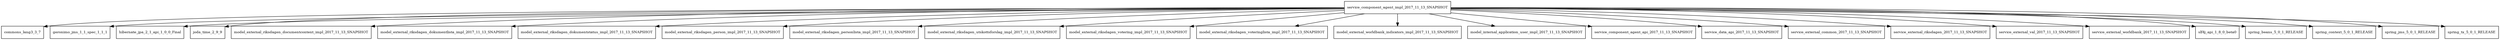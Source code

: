 digraph service_component_agent_impl_2017_11_13_SNAPSHOT_dependencies {
  node [shape = box, fontsize=10.0];
  service_component_agent_impl_2017_11_13_SNAPSHOT -> commons_lang3_3_7;
  service_component_agent_impl_2017_11_13_SNAPSHOT -> geronimo_jms_1_1_spec_1_1_1;
  service_component_agent_impl_2017_11_13_SNAPSHOT -> hibernate_jpa_2_1_api_1_0_0_Final;
  service_component_agent_impl_2017_11_13_SNAPSHOT -> joda_time_2_9_9;
  service_component_agent_impl_2017_11_13_SNAPSHOT -> model_external_riksdagen_documentcontent_impl_2017_11_13_SNAPSHOT;
  service_component_agent_impl_2017_11_13_SNAPSHOT -> model_external_riksdagen_dokumentlista_impl_2017_11_13_SNAPSHOT;
  service_component_agent_impl_2017_11_13_SNAPSHOT -> model_external_riksdagen_dokumentstatus_impl_2017_11_13_SNAPSHOT;
  service_component_agent_impl_2017_11_13_SNAPSHOT -> model_external_riksdagen_person_impl_2017_11_13_SNAPSHOT;
  service_component_agent_impl_2017_11_13_SNAPSHOT -> model_external_riksdagen_personlista_impl_2017_11_13_SNAPSHOT;
  service_component_agent_impl_2017_11_13_SNAPSHOT -> model_external_riksdagen_utskottsforslag_impl_2017_11_13_SNAPSHOT;
  service_component_agent_impl_2017_11_13_SNAPSHOT -> model_external_riksdagen_votering_impl_2017_11_13_SNAPSHOT;
  service_component_agent_impl_2017_11_13_SNAPSHOT -> model_external_riksdagen_voteringlista_impl_2017_11_13_SNAPSHOT;
  service_component_agent_impl_2017_11_13_SNAPSHOT -> model_external_worldbank_indicators_impl_2017_11_13_SNAPSHOT;
  service_component_agent_impl_2017_11_13_SNAPSHOT -> model_internal_application_user_impl_2017_11_13_SNAPSHOT;
  service_component_agent_impl_2017_11_13_SNAPSHOT -> service_component_agent_api_2017_11_13_SNAPSHOT;
  service_component_agent_impl_2017_11_13_SNAPSHOT -> service_data_api_2017_11_13_SNAPSHOT;
  service_component_agent_impl_2017_11_13_SNAPSHOT -> service_external_common_2017_11_13_SNAPSHOT;
  service_component_agent_impl_2017_11_13_SNAPSHOT -> service_external_riksdagen_2017_11_13_SNAPSHOT;
  service_component_agent_impl_2017_11_13_SNAPSHOT -> service_external_val_2017_11_13_SNAPSHOT;
  service_component_agent_impl_2017_11_13_SNAPSHOT -> service_external_worldbank_2017_11_13_SNAPSHOT;
  service_component_agent_impl_2017_11_13_SNAPSHOT -> slf4j_api_1_8_0_beta0;
  service_component_agent_impl_2017_11_13_SNAPSHOT -> spring_beans_5_0_1_RELEASE;
  service_component_agent_impl_2017_11_13_SNAPSHOT -> spring_context_5_0_1_RELEASE;
  service_component_agent_impl_2017_11_13_SNAPSHOT -> spring_jms_5_0_1_RELEASE;
  service_component_agent_impl_2017_11_13_SNAPSHOT -> spring_tx_5_0_1_RELEASE;
}

